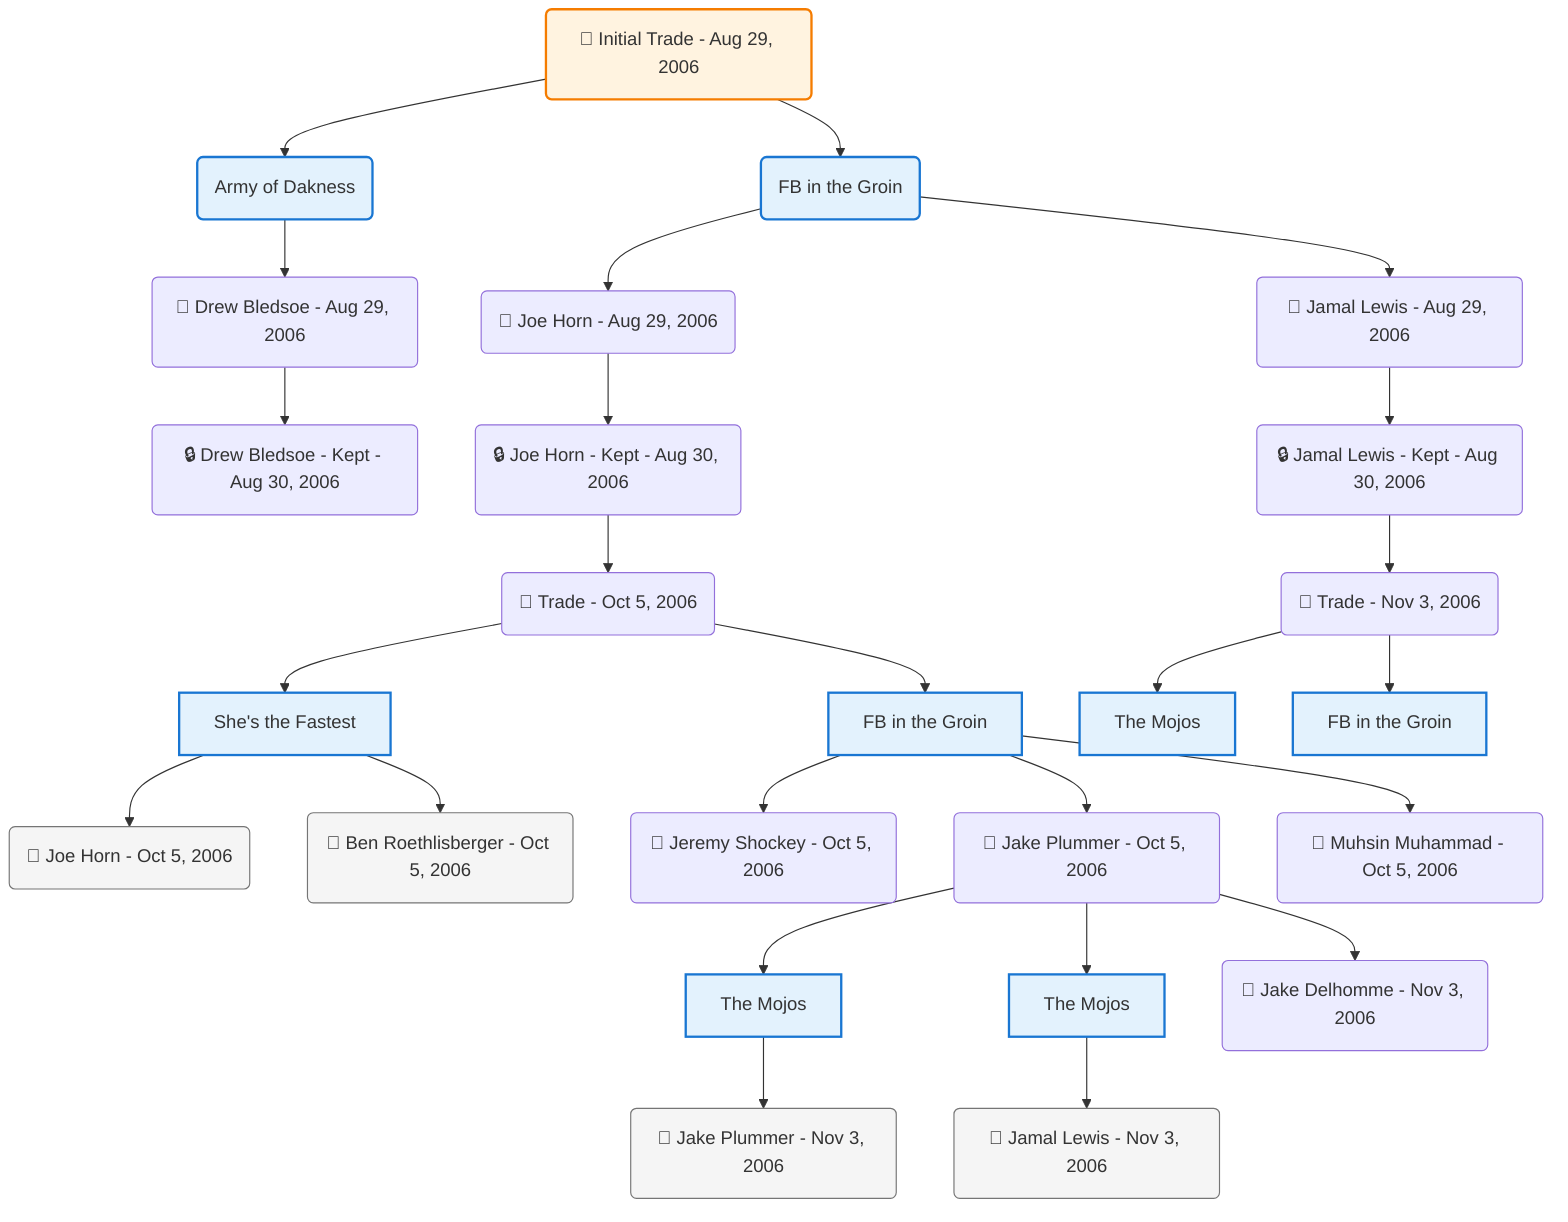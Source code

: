 flowchart TD

    TRADE_MAIN("🔄 Initial Trade - Aug 29, 2006")
    TEAM_1("Army of Dakness")
    TEAM_2("FB in the Groin")
    NODE_4975cb93-1846-45e7-86f8-42e51fc28268("🔄 Drew Bledsoe - Aug 29, 2006")
    NODE_9dc3377f-b08b-4a30-8142-5c9bf831e1a8("🔒 Drew Bledsoe - Kept - Aug 30, 2006")
    NODE_1719bf61-3f86-4103-99ee-a61bd0a814b5("🔄 Joe Horn - Aug 29, 2006")
    NODE_2de67f2d-30e7-4006-8b20-ae2ceadb8548("🔒 Joe Horn - Kept - Aug 30, 2006")
    TRADE_ec8047e7-9914-4c8f-8182-dfe15f74e699_3("🔄 Trade - Oct 5, 2006")
    TEAM_4449259f-64af-44fd-9235-1facc0926234_4["She's the Fastest"]
    NODE_b3d96c99-6169-4838-a146-0ccb6553a40f("🔄 Joe Horn - Oct 5, 2006")
    NODE_5641278b-5d11-44ac-bd94-4078d5654562("🔄 Ben Roethlisberger - Oct 5, 2006")
    TEAM_f483ecf1-cd17-4991-854b-e52dfc957b45_5["FB in the Groin"]
    NODE_c57e70ab-6f35-4286-b3f0-13b79a160e15("🔄 Jeremy Shockey - Oct 5, 2006")
    NODE_69ecdbbe-6332-4926-9a78-c7965cbc96dc("🔄 Jake Plummer - Oct 5, 2006")
    TEAM_bbe2d0ad-54cf-4c22-be82-b2a5f262a157_6["The Mojos"]
    NODE_4f2e1c6d-1dd5-435e-b749-6d920df6f007("🔄 Jake Plummer - Nov 3, 2006")
    TEAM_bbe2d0ad-54cf-4c22-be82-b2a5f262a157_7["The Mojos"]
    NODE_833a3afd-a1cf-4864-a958-8fba61ae431f("🔄 Jamal Lewis - Nov 3, 2006")
    NODE_dedea1c5-c834-4810-a8c4-d54e5cc8302e("🔄 Jake Delhomme - Nov 3, 2006")
    NODE_444c6e1b-4de0-497e-bb5f-f65850abe6c6("🔄 Muhsin Muhammad - Oct 5, 2006")
    NODE_2f5836c2-94e7-4eaf-9e67-d26196bfa48d("🔄 Jamal Lewis - Aug 29, 2006")
    NODE_d5e52601-c32f-4965-be23-0e866fff0e23("🔒 Jamal Lewis - Kept - Aug 30, 2006")
    TRADE_9b49d5bc-6ef6-48f2-ac4c-c398452727b4_8("🔄 Trade - Nov 3, 2006")
    TEAM_bbe2d0ad-54cf-4c22-be82-b2a5f262a157_9["The Mojos"]
    TEAM_f483ecf1-cd17-4991-854b-e52dfc957b45_10["FB in the Groin"]

    TRADE_MAIN --> TEAM_1
    TRADE_MAIN --> TEAM_2
    TEAM_1 --> NODE_4975cb93-1846-45e7-86f8-42e51fc28268
    NODE_4975cb93-1846-45e7-86f8-42e51fc28268 --> NODE_9dc3377f-b08b-4a30-8142-5c9bf831e1a8
    TEAM_2 --> NODE_1719bf61-3f86-4103-99ee-a61bd0a814b5
    NODE_1719bf61-3f86-4103-99ee-a61bd0a814b5 --> NODE_2de67f2d-30e7-4006-8b20-ae2ceadb8548
    NODE_2de67f2d-30e7-4006-8b20-ae2ceadb8548 --> TRADE_ec8047e7-9914-4c8f-8182-dfe15f74e699_3
    TRADE_ec8047e7-9914-4c8f-8182-dfe15f74e699_3 --> TEAM_4449259f-64af-44fd-9235-1facc0926234_4
    TEAM_4449259f-64af-44fd-9235-1facc0926234_4 --> NODE_b3d96c99-6169-4838-a146-0ccb6553a40f
    TEAM_4449259f-64af-44fd-9235-1facc0926234_4 --> NODE_5641278b-5d11-44ac-bd94-4078d5654562
    TRADE_ec8047e7-9914-4c8f-8182-dfe15f74e699_3 --> TEAM_f483ecf1-cd17-4991-854b-e52dfc957b45_5
    TEAM_f483ecf1-cd17-4991-854b-e52dfc957b45_5 --> NODE_c57e70ab-6f35-4286-b3f0-13b79a160e15
    TEAM_f483ecf1-cd17-4991-854b-e52dfc957b45_5 --> NODE_69ecdbbe-6332-4926-9a78-c7965cbc96dc
    NODE_69ecdbbe-6332-4926-9a78-c7965cbc96dc --> TEAM_bbe2d0ad-54cf-4c22-be82-b2a5f262a157_6
    TEAM_bbe2d0ad-54cf-4c22-be82-b2a5f262a157_6 --> NODE_4f2e1c6d-1dd5-435e-b749-6d920df6f007
    NODE_69ecdbbe-6332-4926-9a78-c7965cbc96dc --> TEAM_bbe2d0ad-54cf-4c22-be82-b2a5f262a157_7
    TEAM_bbe2d0ad-54cf-4c22-be82-b2a5f262a157_7 --> NODE_833a3afd-a1cf-4864-a958-8fba61ae431f
    NODE_69ecdbbe-6332-4926-9a78-c7965cbc96dc --> NODE_dedea1c5-c834-4810-a8c4-d54e5cc8302e
    TEAM_f483ecf1-cd17-4991-854b-e52dfc957b45_5 --> NODE_444c6e1b-4de0-497e-bb5f-f65850abe6c6
    TEAM_2 --> NODE_2f5836c2-94e7-4eaf-9e67-d26196bfa48d
    NODE_2f5836c2-94e7-4eaf-9e67-d26196bfa48d --> NODE_d5e52601-c32f-4965-be23-0e866fff0e23
    NODE_d5e52601-c32f-4965-be23-0e866fff0e23 --> TRADE_9b49d5bc-6ef6-48f2-ac4c-c398452727b4_8
    TRADE_9b49d5bc-6ef6-48f2-ac4c-c398452727b4_8 --> TEAM_bbe2d0ad-54cf-4c22-be82-b2a5f262a157_9
    TRADE_9b49d5bc-6ef6-48f2-ac4c-c398452727b4_8 --> TEAM_f483ecf1-cd17-4991-854b-e52dfc957b45_10

    %% Node styling
    classDef teamNode fill:#e3f2fd,stroke:#1976d2,stroke-width:2px
    classDef tradeNode fill:#fff3e0,stroke:#f57c00,stroke-width:2px
    classDef playerNode fill:#f3e5f5,stroke:#7b1fa2,stroke-width:1px
    classDef nonRootPlayerNode fill:#f5f5f5,stroke:#757575,stroke-width:1px
    classDef endNode fill:#ffebee,stroke:#c62828,stroke-width:2px
    classDef waiverNode fill:#e8f5e8,stroke:#388e3c,stroke-width:2px
    classDef championshipNode fill:#fff9c4,stroke:#f57f17,stroke-width:3px

    class TEAM_1,TEAM_2,TEAM_4449259f-64af-44fd-9235-1facc0926234_4,TEAM_f483ecf1-cd17-4991-854b-e52dfc957b45_5,TEAM_bbe2d0ad-54cf-4c22-be82-b2a5f262a157_6,TEAM_bbe2d0ad-54cf-4c22-be82-b2a5f262a157_7,TEAM_bbe2d0ad-54cf-4c22-be82-b2a5f262a157_9,TEAM_f483ecf1-cd17-4991-854b-e52dfc957b45_10 teamNode
    class NODE_b3d96c99-6169-4838-a146-0ccb6553a40f,NODE_5641278b-5d11-44ac-bd94-4078d5654562,NODE_4f2e1c6d-1dd5-435e-b749-6d920df6f007,NODE_833a3afd-a1cf-4864-a958-8fba61ae431f nonRootPlayerNode
    class TRADE_MAIN tradeNode